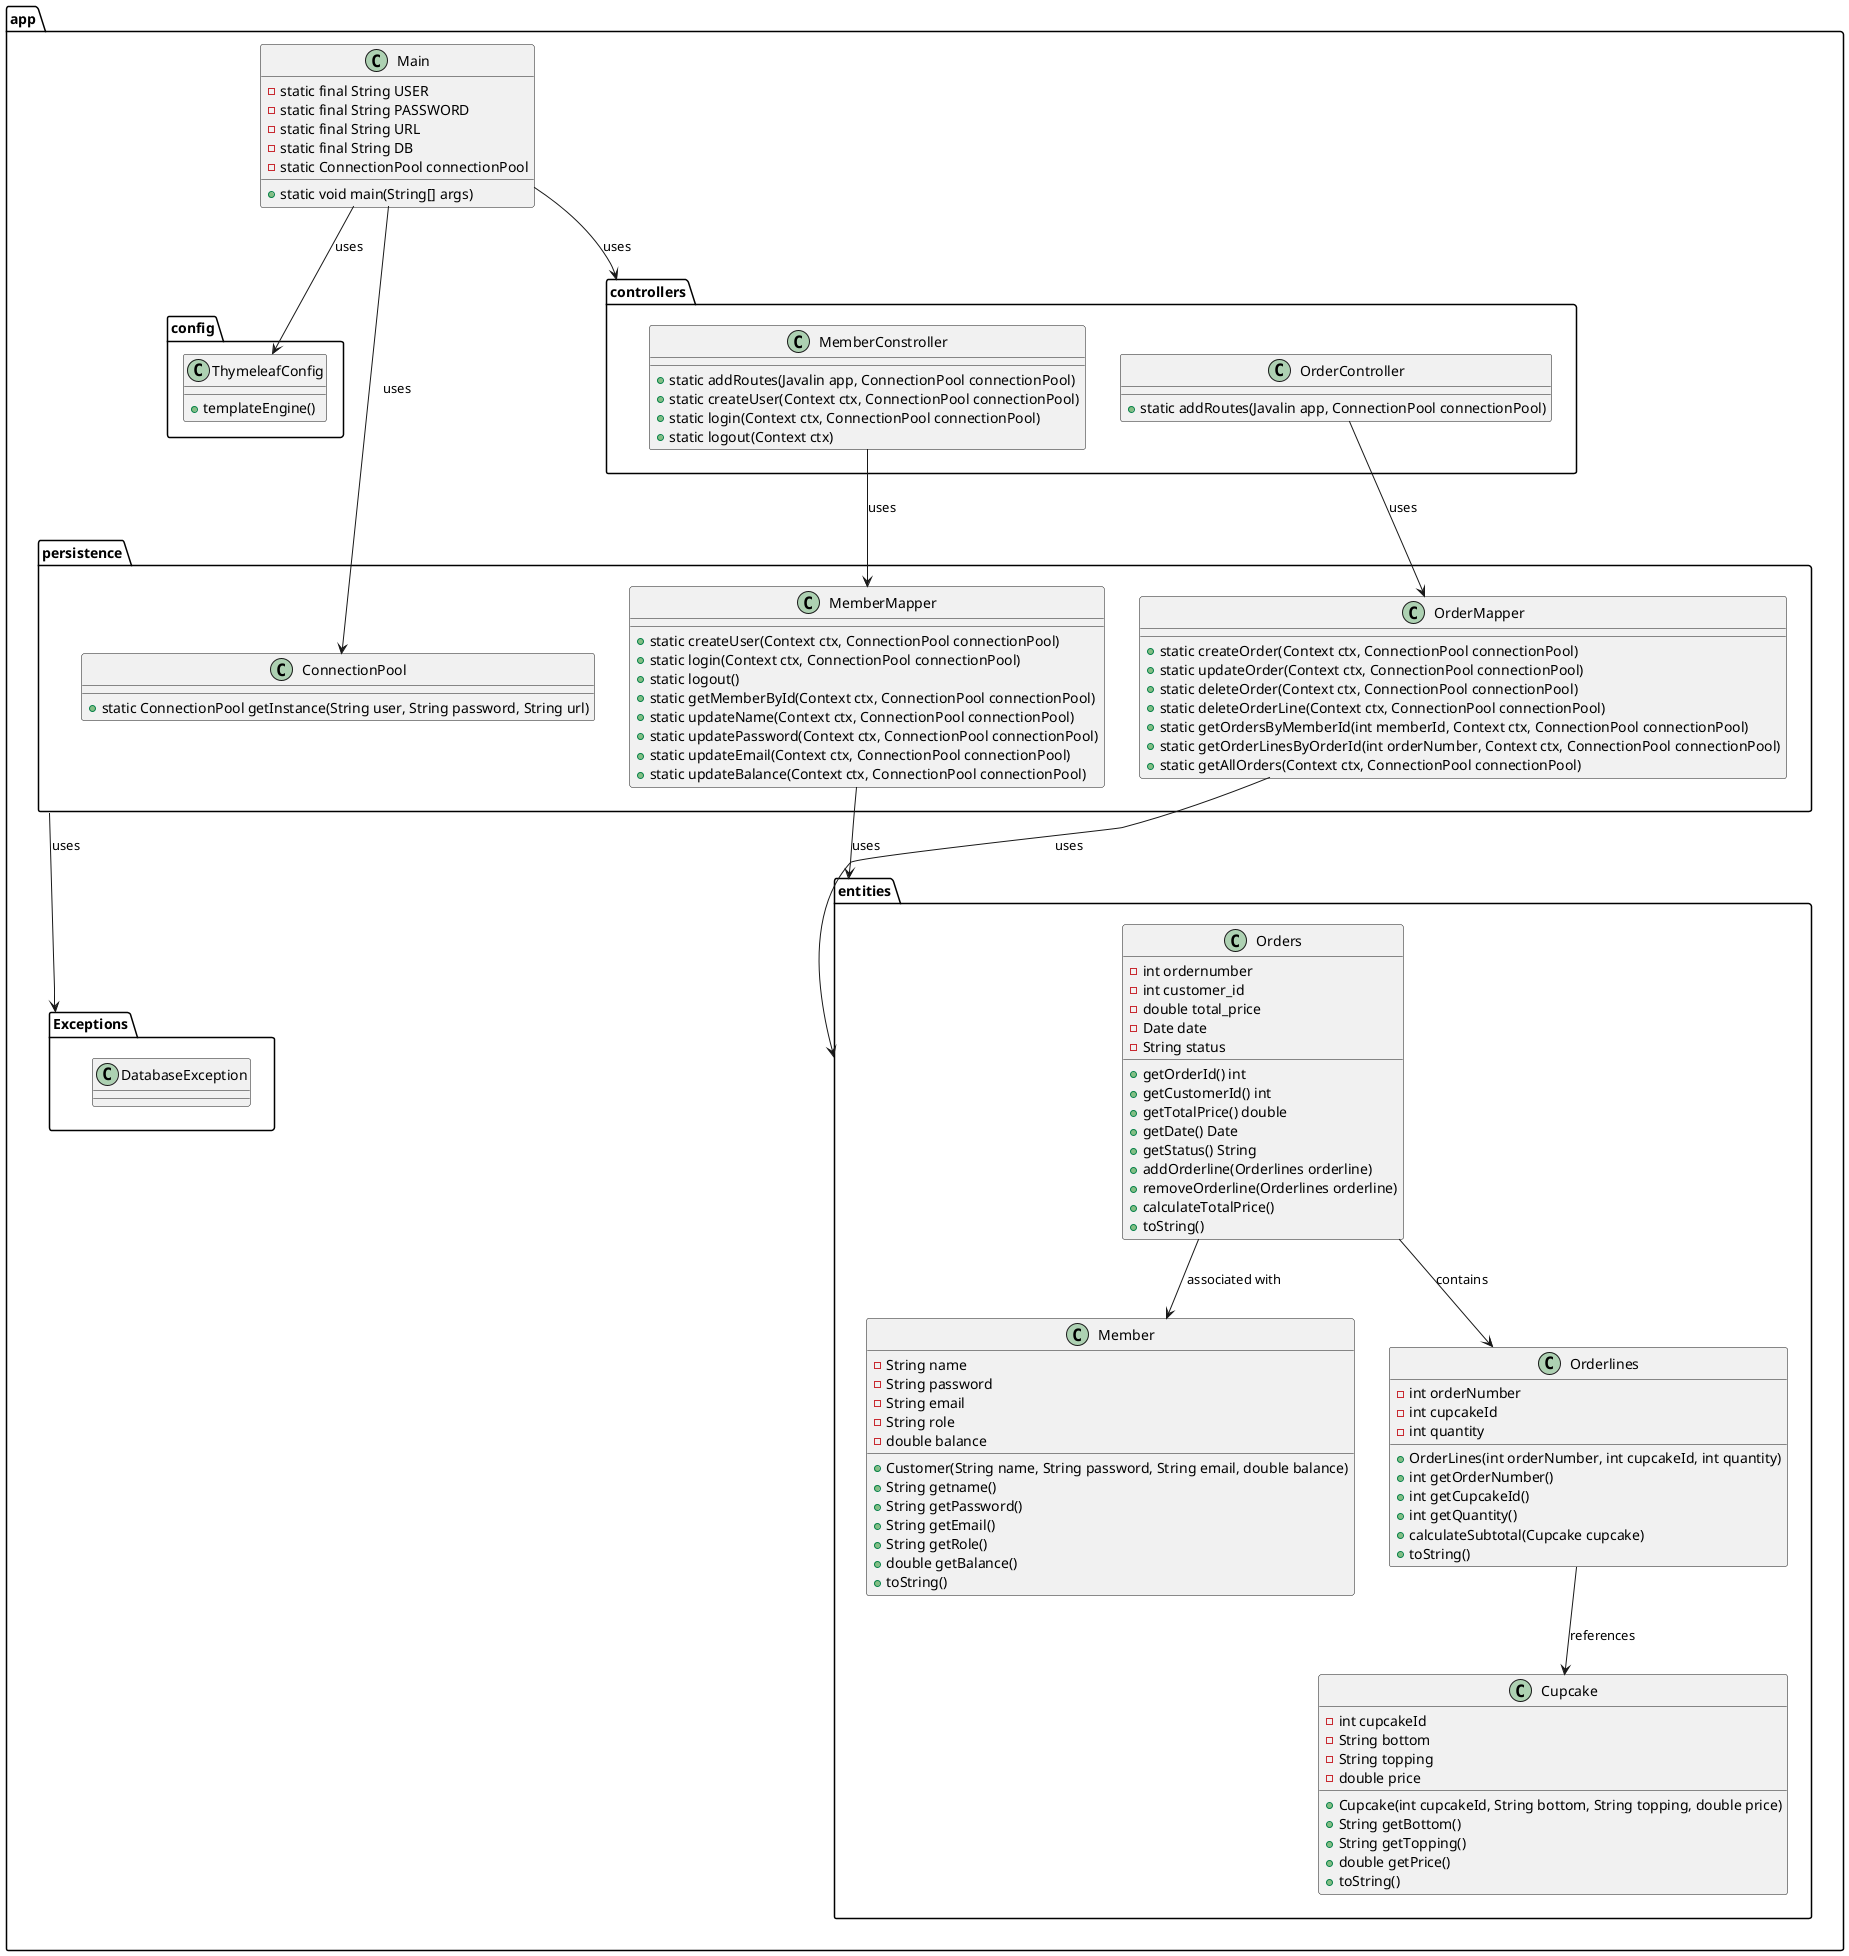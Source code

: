 @startuml
package app {

  class Main {
    - static final String USER
    - static final String PASSWORD
    - static final String URL
    - static final String DB
    - static ConnectionPool connectionPool
    + static void main(String[] args)

  }
  package app.Exceptions{
  class DatabaseException
  }
  package app.config {
    class ThymeleafConfig {
      + templateEngine()
    }
  }

  package app.persistence {
    class ConnectionPool {
      + static ConnectionPool getInstance(String user, String password, String url)
    }
    class MemberMapper{
      + static createUser(Context ctx, ConnectionPool connectionPool)
      + static login(Context ctx, ConnectionPool connectionPool)
      + static logout()
      + static getMemberById(Context ctx, ConnectionPool connectionPool)
      + static updateName(Context ctx, ConnectionPool connectionPool)
      + static updatePassword(Context ctx, ConnectionPool connectionPool)
      + static updateEmail(Context ctx, ConnectionPool connectionPool)
      + static updateBalance(Context ctx, ConnectionPool connectionPool)
    }
    class OrderMapper{
    + static createOrder(Context ctx, ConnectionPool connectionPool)
    + static updateOrder(Context ctx, ConnectionPool connectionPool)
    + static deleteOrder(Context ctx, ConnectionPool connectionPool)
    + static deleteOrderLine(Context ctx, ConnectionPool connectionPool)
    + static getOrdersByMemberId(int memberId, Context ctx, ConnectionPool connectionPool)
    + static getOrderLinesByOrderId(int orderNumber, Context ctx, ConnectionPool connectionPool)
    + static getAllOrders(Context ctx, ConnectionPool connectionPool)
    }
  }

  package app.entities{
      class Cupcake{
        - int cupcakeId
        - String bottom
        - String topping
        - double price
        + Cupcake(int cupcakeId, String bottom, String topping, double price)
        + String getBottom()
        + String getTopping()
        + double getPrice()
        + toString()
      }
     class Member{
        - String name
        - String password
        - String email
        - String role
        - double balance
        + Customer(String name, String password, String email, double balance)
        + String getname()
        + String getPassword()
        + String getEmail()
        + String getRole()
        + double getBalance()
        + toString()
     }

     class Orders {
             -int ordernumber
             -int customer_id
             -double total_price
             -Date date
             -String status
             +getOrderId() int
             +getCustomerId() int
             +getTotalPrice() double
             +getDate() Date
             +getStatus() String
             +addOrderline(Orderlines orderline)
             +removeOrderline(Orderlines orderline)
             +calculateTotalPrice()
             + toString()
         }
     class Orderlines {
         - int orderNumber
         - int cupcakeId
         - int quantity
         + OrderLines(int orderNumber, int cupcakeId, int quantity)
         + int getOrderNumber()
         + int getCupcakeId()
         + int getQuantity()
         + calculateSubtotal(Cupcake cupcake)
         + toString()
         }
  }

  package app.controllers {
    class MemberConstroller{
    + static addRoutes(Javalin app, ConnectionPool connectionPool)
    + static createUser(Context ctx, ConnectionPool connectionPool)
    + static login(Context ctx, ConnectionPool connectionPool)
    + static logout(Context ctx)
      }
    class OrderController{
    + static addRoutes(Javalin app, ConnectionPool connectionPool)
    }
  }
    Main --> app.controllers : uses
    Main --> ConnectionPool : uses
    Main --> ThymeleafConfig : uses

    MemberConstroller --> MemberMapper : uses
    OrderController --> OrderMapper : uses
    app.persistence --> app.Exceptions : uses

    MemberMapper --> app.entities : uses
    OrderMapper --> app.entities : uses

    Orders --> Orderlines : contains
    Orders --> Member : associated with
    Orderlines --> Cupcake : references
}
@enduml
